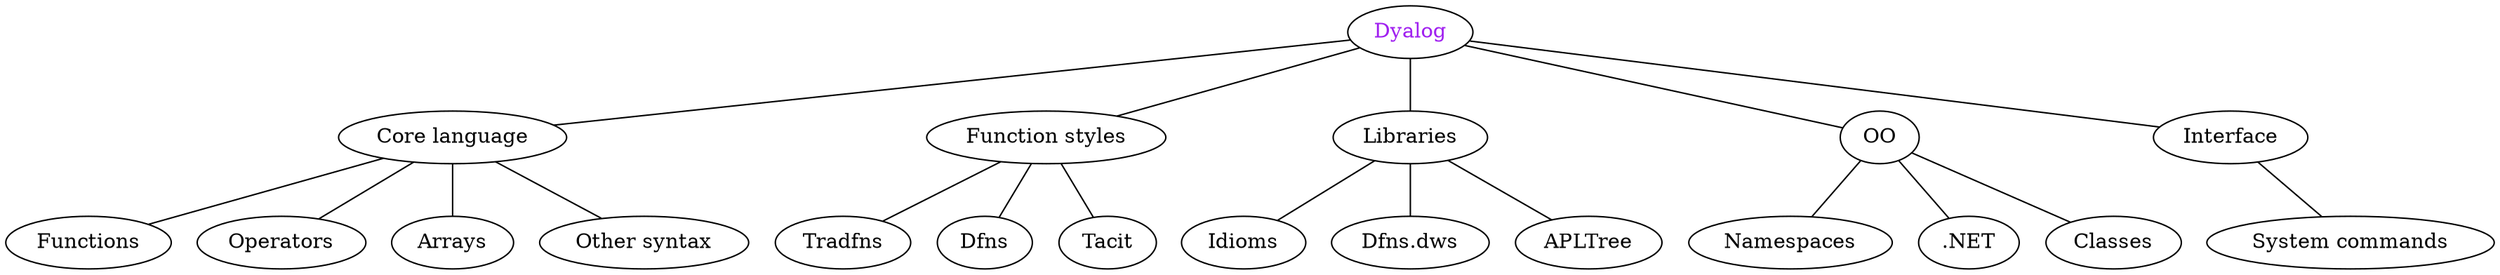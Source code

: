 graph "Dyalog"{
    "Dyalog"[fontcolor="purple"]
    "Dyalog" -- "Core language"
    "Dyalog" -- "Function styles"
    "Dyalog" -- "Libraries"
    "Dyalog" -- "OO"
    "Dyalog" -- "Interface"
    "Interface" -- "System commands"
    "Function styles" -- "Tradfns"
    "Function styles" -- "Dfns"
    "Function styles" -- "Tacit"
    "Core language" -- "Functions"
    "Core language" -- "Operators"
    "Core language" -- "Arrays"
    "Core language" -- "Other syntax"
    "Libraries" -- "Idioms"
    "Libraries" -- "Dfns.dws"
    "Libraries" -- "APLTree"
    "OO" -- "Namespaces"
    "OO" -- ".NET"
    "OO" -- "Classes"
}
